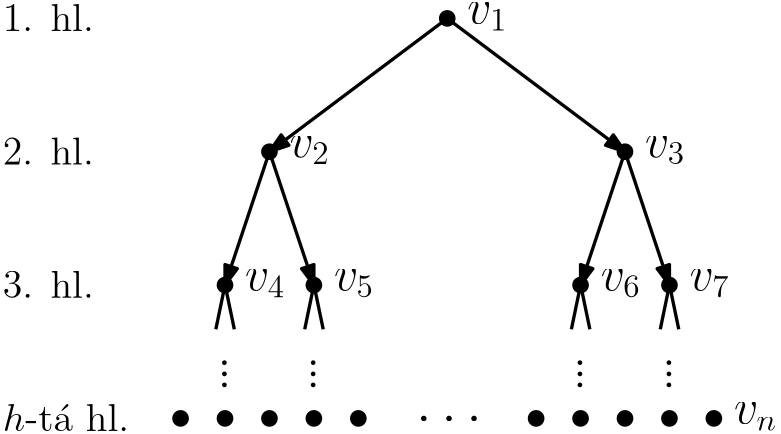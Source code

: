 <?xml version="1.0"?>
<!DOCTYPE ipe SYSTEM "ipe.dtd">
<ipe version="70218" creator="Ipe 7.2.27">
<info created="D:20230725121357" modified="D:20230725123253"/>
<ipestyle name="basic">
<symbol name="arrow/arc(spx)">
<path stroke="sym-stroke" fill="sym-stroke" pen="sym-pen">
0 0 m
-1 0.333 l
-1 -0.333 l
h
</path>
</symbol>
<symbol name="arrow/farc(spx)">
<path stroke="sym-stroke" fill="white" pen="sym-pen">
0 0 m
-1 0.333 l
-1 -0.333 l
h
</path>
</symbol>
<symbol name="arrow/ptarc(spx)">
<path stroke="sym-stroke" fill="sym-stroke" pen="sym-pen">
0 0 m
-1 0.333 l
-0.8 0 l
-1 -0.333 l
h
</path>
</symbol>
<symbol name="arrow/fptarc(spx)">
<path stroke="sym-stroke" fill="white" pen="sym-pen">
0 0 m
-1 0.333 l
-0.8 0 l
-1 -0.333 l
h
</path>
</symbol>
<symbol name="mark/circle(sx)" transformations="translations">
<path fill="sym-stroke">
0.6 0 0 0.6 0 0 e
0.4 0 0 0.4 0 0 e
</path>
</symbol>
<symbol name="mark/disk(sx)" transformations="translations">
<path fill="sym-stroke">
0.6 0 0 0.6 0 0 e
</path>
</symbol>
<symbol name="mark/fdisk(sfx)" transformations="translations">
<group>
<path fill="sym-fill">
0.5 0 0 0.5 0 0 e
</path>
<path fill="sym-stroke" fillrule="eofill">
0.6 0 0 0.6 0 0 e
0.4 0 0 0.4 0 0 e
</path>
</group>
</symbol>
<symbol name="mark/box(sx)" transformations="translations">
<path fill="sym-stroke" fillrule="eofill">
-0.6 -0.6 m
0.6 -0.6 l
0.6 0.6 l
-0.6 0.6 l
h
-0.4 -0.4 m
0.4 -0.4 l
0.4 0.4 l
-0.4 0.4 l
h
</path>
</symbol>
<symbol name="mark/square(sx)" transformations="translations">
<path fill="sym-stroke">
-0.6 -0.6 m
0.6 -0.6 l
0.6 0.6 l
-0.6 0.6 l
h
</path>
</symbol>
<symbol name="mark/fsquare(sfx)" transformations="translations">
<group>
<path fill="sym-fill">
-0.5 -0.5 m
0.5 -0.5 l
0.5 0.5 l
-0.5 0.5 l
h
</path>
<path fill="sym-stroke" fillrule="eofill">
-0.6 -0.6 m
0.6 -0.6 l
0.6 0.6 l
-0.6 0.6 l
h
-0.4 -0.4 m
0.4 -0.4 l
0.4 0.4 l
-0.4 0.4 l
h
</path>
</group>
</symbol>
<symbol name="mark/cross(sx)" transformations="translations">
<group>
<path fill="sym-stroke">
-0.43 -0.57 m
0.57 0.43 l
0.43 0.57 l
-0.57 -0.43 l
h
</path>
<path fill="sym-stroke">
-0.43 0.57 m
0.57 -0.43 l
0.43 -0.57 l
-0.57 0.43 l
h
</path>
</group>
</symbol>
<symbol name="arrow/fnormal(spx)">
<path stroke="sym-stroke" fill="white" pen="sym-pen">
0 0 m
-1 0.333 l
-1 -0.333 l
h
</path>
</symbol>
<symbol name="arrow/pointed(spx)">
<path stroke="sym-stroke" fill="sym-stroke" pen="sym-pen">
0 0 m
-1 0.333 l
-0.8 0 l
-1 -0.333 l
h
</path>
</symbol>
<symbol name="arrow/fpointed(spx)">
<path stroke="sym-stroke" fill="white" pen="sym-pen">
0 0 m
-1 0.333 l
-0.8 0 l
-1 -0.333 l
h
</path>
</symbol>
<symbol name="arrow/linear(spx)">
<path stroke="sym-stroke" pen="sym-pen">
-1 0.333 m
0 0 l
-1 -0.333 l
</path>
</symbol>
<symbol name="arrow/fdouble(spx)">
<path stroke="sym-stroke" fill="white" pen="sym-pen">
0 0 m
-1 0.333 l
-1 -0.333 l
h
-1 0 m
-2 0.333 l
-2 -0.333 l
h
</path>
</symbol>
<symbol name="arrow/double(spx)">
<path stroke="sym-stroke" fill="sym-stroke" pen="sym-pen">
0 0 m
-1 0.333 l
-1 -0.333 l
h
-1 0 m
-2 0.333 l
-2 -0.333 l
h
</path>
</symbol>
<symbol name="arrow/mid-normal(spx)">
<path stroke="sym-stroke" fill="sym-stroke" pen="sym-pen">
0.5 0 m
-0.5 0.333 l
-0.5 -0.333 l
h
</path>
</symbol>
<symbol name="arrow/mid-fnormal(spx)">
<path stroke="sym-stroke" fill="white" pen="sym-pen">
0.5 0 m
-0.5 0.333 l
-0.5 -0.333 l
h
</path>
</symbol>
<symbol name="arrow/mid-pointed(spx)">
<path stroke="sym-stroke" fill="sym-stroke" pen="sym-pen">
0.5 0 m
-0.5 0.333 l
-0.3 0 l
-0.5 -0.333 l
h
</path>
</symbol>
<symbol name="arrow/mid-fpointed(spx)">
<path stroke="sym-stroke" fill="white" pen="sym-pen">
0.5 0 m
-0.5 0.333 l
-0.3 0 l
-0.5 -0.333 l
h
</path>
</symbol>
<symbol name="arrow/mid-double(spx)">
<path stroke="sym-stroke" fill="sym-stroke" pen="sym-pen">
1 0 m
0 0.333 l
0 -0.333 l
h
0 0 m
-1 0.333 l
-1 -0.333 l
h
</path>
</symbol>
<symbol name="arrow/mid-fdouble(spx)">
<path stroke="sym-stroke" fill="white" pen="sym-pen">
1 0 m
0 0.333 l
0 -0.333 l
h
0 0 m
-1 0.333 l
-1 -0.333 l
h
</path>
</symbol>
<anglesize name="22.5 deg" value="22.5"/>
<anglesize name="30 deg" value="30"/>
<anglesize name="45 deg" value="45"/>
<anglesize name="60 deg" value="60"/>
<anglesize name="90 deg" value="90"/>
<arrowsize name="large" value="10"/>
<arrowsize name="small" value="5"/>
<arrowsize name="tiny" value="3"/>
<color name="blue" value="0 0 1"/>
<color name="brown" value="0.647 0.165 0.165"/>
<color name="darkblue" value="0 0 0.545"/>
<color name="darkcyan" value="0 0.545 0.545"/>
<color name="darkgray" value="0.663"/>
<color name="darkgreen" value="0 0.392 0"/>
<color name="darkmagenta" value="0.545 0 0.545"/>
<color name="darkorange" value="1 0.549 0"/>
<color name="darkred" value="0.545 0 0"/>
<color name="gold" value="1 0.843 0"/>
<color name="gray" value="0.745"/>
<color name="green" value="0 1 0"/>
<color name="lightblue" value="0.678 0.847 0.902"/>
<color name="lightcyan" value="0.878 1 1"/>
<color name="lightgray" value="0.827"/>
<color name="lightgreen" value="0.565 0.933 0.565"/>
<color name="lightyellow" value="1 1 0.878"/>
<color name="navy" value="0 0 0.502"/>
<color name="orange" value="1 0.647 0"/>
<color name="pink" value="1 0.753 0.796"/>
<color name="purple" value="0.627 0.125 0.941"/>
<color name="red" value="1 0 0"/>
<color name="seagreen" value="0.18 0.545 0.341"/>
<color name="turquoise" value="0.251 0.878 0.816"/>
<color name="violet" value="0.933 0.51 0.933"/>
<color name="yellow" value="1 1 0"/>
<dashstyle name="dash dot dotted" value="[4 2 1 2 1 2] 0"/>
<dashstyle name="dash dotted" value="[4 2 1 2] 0"/>
<dashstyle name="dashed" value="[4] 0"/>
<dashstyle name="dotted" value="[1 3] 0"/>
<gridsize name="10 pts (~3.5 mm)" value="10"/>
<gridsize name="14 pts (~5 mm)" value="14"/>
<gridsize name="16 pts (~6 mm)" value="16"/>
<gridsize name="20 pts (~7 mm)" value="20"/>
<gridsize name="28 pts (~10 mm)" value="28"/>
<gridsize name="32 pts (~12 mm)" value="32"/>
<gridsize name="4 pts" value="4"/>
<gridsize name="56 pts (~20 mm)" value="56"/>
<gridsize name="8 pts (~3 mm)" value="8"/>
<opacity name="10%" value="0.1"/>
<opacity name="30%" value="0.3"/>
<opacity name="50%" value="0.5"/>
<opacity name="75%" value="0.75"/>
<pen name="fat" value="1.2"/>
<pen name="heavier" value="0.8"/>
<pen name="ultrafat" value="2"/>
<symbolsize name="large" value="5"/>
<symbolsize name="small" value="2"/>
<symbolsize name="tiny" value="1.1"/>
<textsize name="Huge" value="\Huge"/>
<textsize name="LARGE" value="\LARGE"/>
<textsize name="Large" value="\Large"/>
<textsize name="footnote" value="\footnotesize"/>
<textsize name="huge" value="\huge"/>
<textsize name="large" value="\large"/>
<textsize name="script" value="\scriptsize"/>
<textsize name="small" value="\small"/>
<textsize name="tiny" value="\tiny"/>
<textstyle name="center" begin="\begin{center}" end="\end{center}"/>
<textstyle name="item" begin="\begin{itemize}\item{}" end="\end{itemize}"/>
<textstyle name="itemize" begin="\begin{itemize}" end="\end{itemize}"/>
<tiling name="falling" angle="-60" step="4" width="1"/>
<tiling name="rising" angle="30" step="4" width="1"/>
</ipestyle>
<page>
<layer name="alpha"/>
<view layers="alpha" active="alpha"/>
<use layer="alpha" matrix="1 0 0 1 16 0" name="mark/disk(sx)" pos="256 768" size="5" stroke="black"/>
<use matrix="1 0 0 1 -48 -48" name="mark/disk(sx)" pos="256 768" size="5" stroke="black"/>
<use matrix="1 0 0 1 80 -48" name="mark/disk(sx)" pos="256 768" size="5" stroke="black"/>
<use matrix="1 0 0 1 -64 -96" name="mark/disk(sx)" pos="256 768" size="5" stroke="black"/>
<use matrix="1 0 0 1 -32 -96" name="mark/disk(sx)" pos="256 768" size="5" stroke="black"/>
<use matrix="1 0 0 1 64 -96" name="mark/disk(sx)" pos="256 768" size="5" stroke="black"/>
<use matrix="1 0 0 1 96 -96" name="mark/disk(sx)" pos="256 768" size="5" stroke="black"/>
<text matrix="1 0 0 1 77.1916 -52.784" transformations="translations" pos="112 688" stroke="black" type="label" width="5.158" height="15.642" depth="0" valign="baseline" size="huge" style="math">\vdots</text>
<text matrix="1 0 0 1 109.192 -52.784" transformations="translations" pos="112 688" stroke="black" type="label" width="5.158" height="15.642" depth="0" valign="baseline" size="huge" style="math">\vdots</text>
<text matrix="1 0 0 1 205.192 -52.784" transformations="translations" pos="112 688" stroke="black" type="label" width="5.158" height="15.642" depth="0" valign="baseline" size="huge" style="math">\vdots</text>
<text matrix="1 0 0 1 237.192 -52.784" transformations="translations" pos="112 688" stroke="black" type="label" width="5.158" height="15.642" depth="0" valign="baseline" size="huge" style="math">\vdots</text>
<use matrix="1 0 0 1 -80 -144" name="mark/disk(sx)" pos="256 768" size="5" stroke="black"/>
<use matrix="1 0 0 1 -64 -144" name="mark/disk(sx)" pos="256 768" size="5" stroke="black"/>
<use matrix="1 0 0 1 -48 -144" name="mark/disk(sx)" pos="256 768" size="5" stroke="black"/>
<use matrix="1 0 0 1 -32 -144" name="mark/disk(sx)" pos="256 768" size="5" stroke="black"/>
<use matrix="1 0 0 1 -16 -144" name="mark/disk(sx)" pos="256 768" size="5" stroke="black"/>
<use matrix="1 0 0 1 48 -144" name="mark/disk(sx)" pos="256 768" size="5" stroke="black"/>
<use matrix="1 0 0 1 64 -144" name="mark/disk(sx)" pos="256 768" size="5" stroke="black"/>
<use matrix="1 0 0 1 80 -144" name="mark/disk(sx)" pos="256 768" size="5" stroke="black"/>
<use matrix="1 0 0 1 96 -144" name="mark/disk(sx)" pos="256 768" size="5" stroke="black"/>
<use matrix="1 0 0 1 112 -144" name="mark/disk(sx)" pos="256 768" size="5" stroke="black"/>
<text matrix="1 0 0 1 148.767 -65.0532" transformations="translations" pos="112 688" stroke="black" type="label" width="23.747" height="2.009" depth="0" valign="baseline" size="huge" style="math">\dots</text>
<text matrix="1 0 0 1 -63.5406 -51.2535" transformations="translations" pos="278.769 769.463" stroke="black" type="label" width="14.5" height="7.415" depth="2.58" valign="baseline" size="LARGE" style="math">v_2</text>
<text matrix="1 0 0 1 0.4594 -3.2535" transformations="translations" pos="278.769 769.463" stroke="black" type="label" width="14.5" height="7.415" depth="2.58" valign="baseline" size="LARGE" style="math">v_1</text>
<text matrix="1 0 0 1 64.4594 -51.2535" transformations="translations" pos="278.769 769.463" stroke="black" type="label" width="14.5" height="7.415" depth="2.58" valign="baseline" size="LARGE" style="math">v_3</text>
<text matrix="1 0 0 1 -79.5406 -99.2535" transformations="translations" pos="278.769 769.463" stroke="black" type="label" width="14.5" height="7.415" depth="2.58" valign="baseline" size="LARGE" style="math">v_4</text>
<text matrix="1 0 0 1 -47.5406 -99.2535" transformations="translations" pos="278.769 769.463" stroke="black" type="label" width="14.5" height="7.415" depth="2.58" valign="baseline" size="LARGE" style="math">v_5</text>
<text matrix="1 0 0 1 48.4594 -99.2535" transformations="translations" pos="278.769 769.463" stroke="black" type="label" width="14.5" height="7.415" depth="2.58" valign="baseline" size="LARGE" style="math">v_6</text>
<text matrix="1 0 0 1 80.4594 -99.2535" transformations="translations" pos="278.769 769.463" stroke="black" type="label" width="14.5" height="7.415" depth="2.58" valign="baseline" size="LARGE" style="math">v_7</text>
<text matrix="1 0 0 1 96.4594 -147.254" transformations="translations" pos="278.769 769.463" stroke="black" type="label" width="15.635" height="7.415" depth="2.58" valign="baseline" size="LARGE" style="math">v_n</text>
<path stroke="black" pen="fat" arrow="normal/normal">
272 768 m
208 720 l
</path>
<path stroke="black" pen="fat" arrow="normal/normal">
272 768 m
336 720 l
</path>
<path stroke="black" pen="fat" arrow="normal/normal">
208 720 m
192 672 l
</path>
<path stroke="black" pen="fat" arrow="normal/normal">
208 720 m
224 672 l
</path>
<path stroke="black" pen="fat" arrow="normal/normal">
336 720 m
320 672 l
</path>
<path stroke="black" pen="fat" arrow="normal/normal">
336 720 m
352 672 l
</path>
<path stroke="black" pen="fat">
192 672 m
188.698 656.073 l
</path>
<path stroke="black" pen="fat">
192.026 672.089 m
195.354 656.073 l
</path>
<path matrix="1 0 0 1 32 0" stroke="black" pen="fat">
192 672 m
188.698 656.073 l
</path>
<path matrix="1 0 0 1 32 0" stroke="black" pen="fat">
192.026 672.089 m
195.354 656.073 l
</path>
<path matrix="1 0 0 1 128 0" stroke="black" pen="fat">
192 672 m
188.698 656.073 l
</path>
<path matrix="1 0 0 1 128 0" stroke="black" pen="fat">
192.026 672.089 m
195.354 656.073 l
</path>
<path matrix="1 0 0 1 160 0" stroke="black" pen="fat">
192 672 m
188.698 656.073 l
</path>
<path matrix="1 0 0 1 160 0" stroke="black" pen="fat">
192.026 672.089 m
195.354 656.073 l
</path>
<text matrix="1 0 0 1 -32 11.424" transformations="translations" pos="144 752" stroke="black" type="label" width="32.777" height="9.963" depth="0" valign="baseline" size="Large">1. hl.</text>
<text matrix="1 0 0 1 -32 -36.576" transformations="translations" pos="144 752" stroke="black" type="label" width="32.777" height="9.963" depth="0" valign="baseline" size="Large">2. hl.</text>
<text matrix="1 0 0 1 -32 -84.576" transformations="translations" pos="144 752" stroke="black" type="label" width="32.777" height="9.963" depth="0" valign="baseline" size="Large">3. hl.</text>
<text matrix="1 0 0 1 -32 -132.576" transformations="translations" pos="144 752" stroke="black" type="label" width="45.545" height="9.963" depth="0" valign="baseline" size="Large">$h$-tá hl.</text>
</page>
</ipe>
